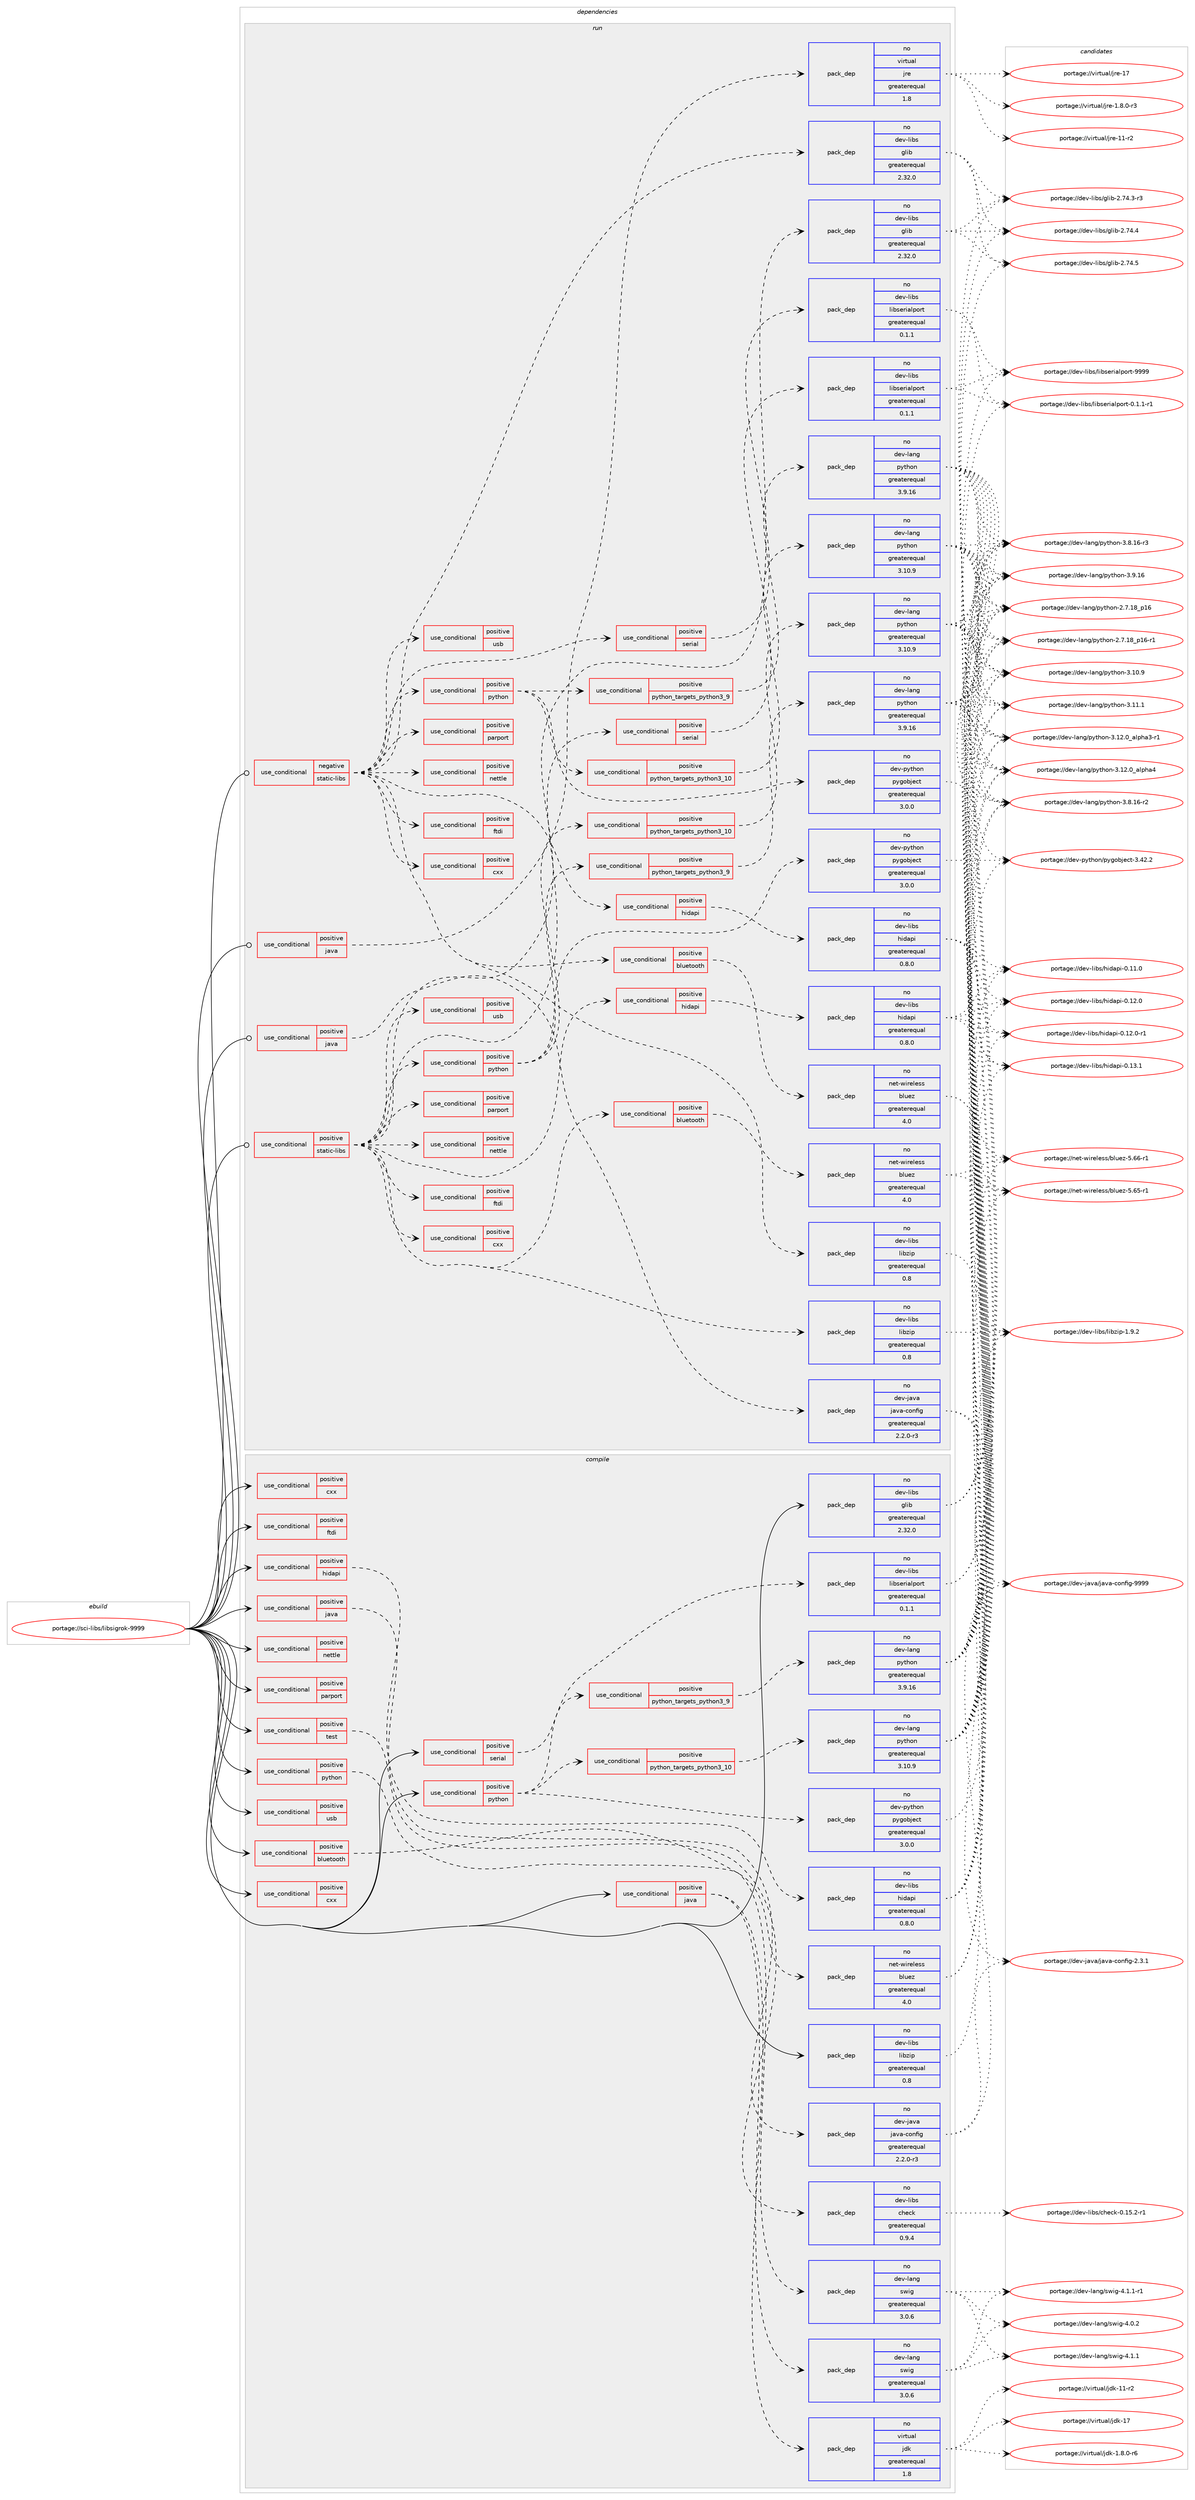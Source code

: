 digraph prolog {

# *************
# Graph options
# *************

newrank=true;
concentrate=true;
compound=true;
graph [rankdir=LR,fontname=Helvetica,fontsize=10,ranksep=1.5];#, ranksep=2.5, nodesep=0.2];
edge  [arrowhead=vee];
node  [fontname=Helvetica,fontsize=10];

# **********
# The ebuild
# **********

subgraph cluster_leftcol {
color=gray;
rank=same;
label=<<i>ebuild</i>>;
id [label="portage://sci-libs/libsigrok-9999", color=red, width=4, href="../sci-libs/libsigrok-9999.svg"];
}

# ****************
# The dependencies
# ****************

subgraph cluster_midcol {
color=gray;
label=<<i>dependencies</i>>;
subgraph cluster_compile {
fillcolor="#eeeeee";
style=filled;
label=<<i>compile</i>>;
subgraph cond2183 {
dependency3318 [label=<<TABLE BORDER="0" CELLBORDER="1" CELLSPACING="0" CELLPADDING="4"><TR><TD ROWSPAN="3" CELLPADDING="10">use_conditional</TD></TR><TR><TD>positive</TD></TR><TR><TD>bluetooth</TD></TR></TABLE>>, shape=none, color=red];
subgraph pack1097 {
dependency3319 [label=<<TABLE BORDER="0" CELLBORDER="1" CELLSPACING="0" CELLPADDING="4" WIDTH="220"><TR><TD ROWSPAN="6" CELLPADDING="30">pack_dep</TD></TR><TR><TD WIDTH="110">no</TD></TR><TR><TD>net-wireless</TD></TR><TR><TD>bluez</TD></TR><TR><TD>greaterequal</TD></TR><TR><TD>4.0</TD></TR></TABLE>>, shape=none, color=blue];
}
dependency3318:e -> dependency3319:w [weight=20,style="dashed",arrowhead="vee"];
}
id:e -> dependency3318:w [weight=20,style="solid",arrowhead="vee"];
subgraph cond2184 {
dependency3320 [label=<<TABLE BORDER="0" CELLBORDER="1" CELLSPACING="0" CELLPADDING="4"><TR><TD ROWSPAN="3" CELLPADDING="10">use_conditional</TD></TR><TR><TD>positive</TD></TR><TR><TD>cxx</TD></TR></TABLE>>, shape=none, color=red];
# *** BEGIN UNKNOWN DEPENDENCY TYPE (TODO) ***
# dependency3320 -> package_dependency(portage://sci-libs/libsigrok-9999,install,no,app-doc,doxygen,none,[,,],[],[])
# *** END UNKNOWN DEPENDENCY TYPE (TODO) ***

}
id:e -> dependency3320:w [weight=20,style="solid",arrowhead="vee"];
subgraph cond2185 {
dependency3321 [label=<<TABLE BORDER="0" CELLBORDER="1" CELLSPACING="0" CELLPADDING="4"><TR><TD ROWSPAN="3" CELLPADDING="10">use_conditional</TD></TR><TR><TD>positive</TD></TR><TR><TD>cxx</TD></TR></TABLE>>, shape=none, color=red];
# *** BEGIN UNKNOWN DEPENDENCY TYPE (TODO) ***
# dependency3321 -> package_dependency(portage://sci-libs/libsigrok-9999,install,no,dev-cpp,glibmm,none,[,,],[slot(2)],[])
# *** END UNKNOWN DEPENDENCY TYPE (TODO) ***

}
id:e -> dependency3321:w [weight=20,style="solid",arrowhead="vee"];
subgraph cond2186 {
dependency3322 [label=<<TABLE BORDER="0" CELLBORDER="1" CELLSPACING="0" CELLPADDING="4"><TR><TD ROWSPAN="3" CELLPADDING="10">use_conditional</TD></TR><TR><TD>positive</TD></TR><TR><TD>ftdi</TD></TR></TABLE>>, shape=none, color=red];
# *** BEGIN UNKNOWN DEPENDENCY TYPE (TODO) ***
# dependency3322 -> package_dependency(portage://sci-libs/libsigrok-9999,install,no,dev-embedded,libftdi,none,[,,],[slot(1)],[])
# *** END UNKNOWN DEPENDENCY TYPE (TODO) ***

}
id:e -> dependency3322:w [weight=20,style="solid",arrowhead="vee"];
subgraph cond2187 {
dependency3323 [label=<<TABLE BORDER="0" CELLBORDER="1" CELLSPACING="0" CELLPADDING="4"><TR><TD ROWSPAN="3" CELLPADDING="10">use_conditional</TD></TR><TR><TD>positive</TD></TR><TR><TD>hidapi</TD></TR></TABLE>>, shape=none, color=red];
subgraph pack1098 {
dependency3324 [label=<<TABLE BORDER="0" CELLBORDER="1" CELLSPACING="0" CELLPADDING="4" WIDTH="220"><TR><TD ROWSPAN="6" CELLPADDING="30">pack_dep</TD></TR><TR><TD WIDTH="110">no</TD></TR><TR><TD>dev-libs</TD></TR><TR><TD>hidapi</TD></TR><TR><TD>greaterequal</TD></TR><TR><TD>0.8.0</TD></TR></TABLE>>, shape=none, color=blue];
}
dependency3323:e -> dependency3324:w [weight=20,style="dashed",arrowhead="vee"];
}
id:e -> dependency3323:w [weight=20,style="solid",arrowhead="vee"];
subgraph cond2188 {
dependency3325 [label=<<TABLE BORDER="0" CELLBORDER="1" CELLSPACING="0" CELLPADDING="4"><TR><TD ROWSPAN="3" CELLPADDING="10">use_conditional</TD></TR><TR><TD>positive</TD></TR><TR><TD>java</TD></TR></TABLE>>, shape=none, color=red];
subgraph pack1099 {
dependency3326 [label=<<TABLE BORDER="0" CELLBORDER="1" CELLSPACING="0" CELLPADDING="4" WIDTH="220"><TR><TD ROWSPAN="6" CELLPADDING="30">pack_dep</TD></TR><TR><TD WIDTH="110">no</TD></TR><TR><TD>dev-java</TD></TR><TR><TD>java-config</TD></TR><TR><TD>greaterequal</TD></TR><TR><TD>2.2.0-r3</TD></TR></TABLE>>, shape=none, color=blue];
}
dependency3325:e -> dependency3326:w [weight=20,style="dashed",arrowhead="vee"];
}
id:e -> dependency3325:w [weight=20,style="solid",arrowhead="vee"];
subgraph cond2189 {
dependency3327 [label=<<TABLE BORDER="0" CELLBORDER="1" CELLSPACING="0" CELLPADDING="4"><TR><TD ROWSPAN="3" CELLPADDING="10">use_conditional</TD></TR><TR><TD>positive</TD></TR><TR><TD>java</TD></TR></TABLE>>, shape=none, color=red];
subgraph pack1100 {
dependency3328 [label=<<TABLE BORDER="0" CELLBORDER="1" CELLSPACING="0" CELLPADDING="4" WIDTH="220"><TR><TD ROWSPAN="6" CELLPADDING="30">pack_dep</TD></TR><TR><TD WIDTH="110">no</TD></TR><TR><TD>dev-lang</TD></TR><TR><TD>swig</TD></TR><TR><TD>greaterequal</TD></TR><TR><TD>3.0.6</TD></TR></TABLE>>, shape=none, color=blue];
}
dependency3327:e -> dependency3328:w [weight=20,style="dashed",arrowhead="vee"];
subgraph pack1101 {
dependency3329 [label=<<TABLE BORDER="0" CELLBORDER="1" CELLSPACING="0" CELLPADDING="4" WIDTH="220"><TR><TD ROWSPAN="6" CELLPADDING="30">pack_dep</TD></TR><TR><TD WIDTH="110">no</TD></TR><TR><TD>virtual</TD></TR><TR><TD>jdk</TD></TR><TR><TD>greaterequal</TD></TR><TR><TD>1.8</TD></TR></TABLE>>, shape=none, color=blue];
}
dependency3327:e -> dependency3329:w [weight=20,style="dashed",arrowhead="vee"];
}
id:e -> dependency3327:w [weight=20,style="solid",arrowhead="vee"];
subgraph cond2190 {
dependency3330 [label=<<TABLE BORDER="0" CELLBORDER="1" CELLSPACING="0" CELLPADDING="4"><TR><TD ROWSPAN="3" CELLPADDING="10">use_conditional</TD></TR><TR><TD>positive</TD></TR><TR><TD>nettle</TD></TR></TABLE>>, shape=none, color=red];
# *** BEGIN UNKNOWN DEPENDENCY TYPE (TODO) ***
# dependency3330 -> package_dependency(portage://sci-libs/libsigrok-9999,install,no,dev-libs,nettle,none,[,,],any_same_slot,[])
# *** END UNKNOWN DEPENDENCY TYPE (TODO) ***

}
id:e -> dependency3330:w [weight=20,style="solid",arrowhead="vee"];
subgraph cond2191 {
dependency3331 [label=<<TABLE BORDER="0" CELLBORDER="1" CELLSPACING="0" CELLPADDING="4"><TR><TD ROWSPAN="3" CELLPADDING="10">use_conditional</TD></TR><TR><TD>positive</TD></TR><TR><TD>parport</TD></TR></TABLE>>, shape=none, color=red];
# *** BEGIN UNKNOWN DEPENDENCY TYPE (TODO) ***
# dependency3331 -> package_dependency(portage://sci-libs/libsigrok-9999,install,no,sys-libs,libieee1284,none,[,,],[],[])
# *** END UNKNOWN DEPENDENCY TYPE (TODO) ***

}
id:e -> dependency3331:w [weight=20,style="solid",arrowhead="vee"];
subgraph cond2192 {
dependency3332 [label=<<TABLE BORDER="0" CELLBORDER="1" CELLSPACING="0" CELLPADDING="4"><TR><TD ROWSPAN="3" CELLPADDING="10">use_conditional</TD></TR><TR><TD>positive</TD></TR><TR><TD>python</TD></TR></TABLE>>, shape=none, color=red];
subgraph cond2193 {
dependency3333 [label=<<TABLE BORDER="0" CELLBORDER="1" CELLSPACING="0" CELLPADDING="4"><TR><TD ROWSPAN="3" CELLPADDING="10">use_conditional</TD></TR><TR><TD>positive</TD></TR><TR><TD>python_targets_python3_9</TD></TR></TABLE>>, shape=none, color=red];
subgraph pack1102 {
dependency3334 [label=<<TABLE BORDER="0" CELLBORDER="1" CELLSPACING="0" CELLPADDING="4" WIDTH="220"><TR><TD ROWSPAN="6" CELLPADDING="30">pack_dep</TD></TR><TR><TD WIDTH="110">no</TD></TR><TR><TD>dev-lang</TD></TR><TR><TD>python</TD></TR><TR><TD>greaterequal</TD></TR><TR><TD>3.9.16</TD></TR></TABLE>>, shape=none, color=blue];
}
dependency3333:e -> dependency3334:w [weight=20,style="dashed",arrowhead="vee"];
}
dependency3332:e -> dependency3333:w [weight=20,style="dashed",arrowhead="vee"];
subgraph cond2194 {
dependency3335 [label=<<TABLE BORDER="0" CELLBORDER="1" CELLSPACING="0" CELLPADDING="4"><TR><TD ROWSPAN="3" CELLPADDING="10">use_conditional</TD></TR><TR><TD>positive</TD></TR><TR><TD>python_targets_python3_10</TD></TR></TABLE>>, shape=none, color=red];
subgraph pack1103 {
dependency3336 [label=<<TABLE BORDER="0" CELLBORDER="1" CELLSPACING="0" CELLPADDING="4" WIDTH="220"><TR><TD ROWSPAN="6" CELLPADDING="30">pack_dep</TD></TR><TR><TD WIDTH="110">no</TD></TR><TR><TD>dev-lang</TD></TR><TR><TD>python</TD></TR><TR><TD>greaterequal</TD></TR><TR><TD>3.10.9</TD></TR></TABLE>>, shape=none, color=blue];
}
dependency3335:e -> dependency3336:w [weight=20,style="dashed",arrowhead="vee"];
}
dependency3332:e -> dependency3335:w [weight=20,style="dashed",arrowhead="vee"];
subgraph pack1104 {
dependency3337 [label=<<TABLE BORDER="0" CELLBORDER="1" CELLSPACING="0" CELLPADDING="4" WIDTH="220"><TR><TD ROWSPAN="6" CELLPADDING="30">pack_dep</TD></TR><TR><TD WIDTH="110">no</TD></TR><TR><TD>dev-python</TD></TR><TR><TD>pygobject</TD></TR><TR><TD>greaterequal</TD></TR><TR><TD>3.0.0</TD></TR></TABLE>>, shape=none, color=blue];
}
dependency3332:e -> dependency3337:w [weight=20,style="dashed",arrowhead="vee"];
}
id:e -> dependency3332:w [weight=20,style="solid",arrowhead="vee"];
subgraph cond2195 {
dependency3338 [label=<<TABLE BORDER="0" CELLBORDER="1" CELLSPACING="0" CELLPADDING="4"><TR><TD ROWSPAN="3" CELLPADDING="10">use_conditional</TD></TR><TR><TD>positive</TD></TR><TR><TD>python</TD></TR></TABLE>>, shape=none, color=red];
subgraph pack1105 {
dependency3339 [label=<<TABLE BORDER="0" CELLBORDER="1" CELLSPACING="0" CELLPADDING="4" WIDTH="220"><TR><TD ROWSPAN="6" CELLPADDING="30">pack_dep</TD></TR><TR><TD WIDTH="110">no</TD></TR><TR><TD>dev-lang</TD></TR><TR><TD>swig</TD></TR><TR><TD>greaterequal</TD></TR><TR><TD>3.0.6</TD></TR></TABLE>>, shape=none, color=blue];
}
dependency3338:e -> dependency3339:w [weight=20,style="dashed",arrowhead="vee"];
# *** BEGIN UNKNOWN DEPENDENCY TYPE (TODO) ***
# dependency3338 -> package_dependency(portage://sci-libs/libsigrok-9999,install,no,dev-python,numpy,none,[,,],[],[use(optenable(python_targets_python3_9),negative),use(optenable(python_targets_python3_10),negative)])
# *** END UNKNOWN DEPENDENCY TYPE (TODO) ***

# *** BEGIN UNKNOWN DEPENDENCY TYPE (TODO) ***
# dependency3338 -> package_dependency(portage://sci-libs/libsigrok-9999,install,no,dev-python,setuptools,none,[,,],[],[use(optenable(python_targets_python3_9),negative),use(optenable(python_targets_python3_10),negative)])
# *** END UNKNOWN DEPENDENCY TYPE (TODO) ***

}
id:e -> dependency3338:w [weight=20,style="solid",arrowhead="vee"];
subgraph cond2196 {
dependency3340 [label=<<TABLE BORDER="0" CELLBORDER="1" CELLSPACING="0" CELLPADDING="4"><TR><TD ROWSPAN="3" CELLPADDING="10">use_conditional</TD></TR><TR><TD>positive</TD></TR><TR><TD>serial</TD></TR></TABLE>>, shape=none, color=red];
subgraph pack1106 {
dependency3341 [label=<<TABLE BORDER="0" CELLBORDER="1" CELLSPACING="0" CELLPADDING="4" WIDTH="220"><TR><TD ROWSPAN="6" CELLPADDING="30">pack_dep</TD></TR><TR><TD WIDTH="110">no</TD></TR><TR><TD>dev-libs</TD></TR><TR><TD>libserialport</TD></TR><TR><TD>greaterequal</TD></TR><TR><TD>0.1.1</TD></TR></TABLE>>, shape=none, color=blue];
}
dependency3340:e -> dependency3341:w [weight=20,style="dashed",arrowhead="vee"];
}
id:e -> dependency3340:w [weight=20,style="solid",arrowhead="vee"];
subgraph cond2197 {
dependency3342 [label=<<TABLE BORDER="0" CELLBORDER="1" CELLSPACING="0" CELLPADDING="4"><TR><TD ROWSPAN="3" CELLPADDING="10">use_conditional</TD></TR><TR><TD>positive</TD></TR><TR><TD>test</TD></TR></TABLE>>, shape=none, color=red];
subgraph pack1107 {
dependency3343 [label=<<TABLE BORDER="0" CELLBORDER="1" CELLSPACING="0" CELLPADDING="4" WIDTH="220"><TR><TD ROWSPAN="6" CELLPADDING="30">pack_dep</TD></TR><TR><TD WIDTH="110">no</TD></TR><TR><TD>dev-libs</TD></TR><TR><TD>check</TD></TR><TR><TD>greaterequal</TD></TR><TR><TD>0.9.4</TD></TR></TABLE>>, shape=none, color=blue];
}
dependency3342:e -> dependency3343:w [weight=20,style="dashed",arrowhead="vee"];
}
id:e -> dependency3342:w [weight=20,style="solid",arrowhead="vee"];
subgraph cond2198 {
dependency3344 [label=<<TABLE BORDER="0" CELLBORDER="1" CELLSPACING="0" CELLPADDING="4"><TR><TD ROWSPAN="3" CELLPADDING="10">use_conditional</TD></TR><TR><TD>positive</TD></TR><TR><TD>usb</TD></TR></TABLE>>, shape=none, color=red];
# *** BEGIN UNKNOWN DEPENDENCY TYPE (TODO) ***
# dependency3344 -> package_dependency(portage://sci-libs/libsigrok-9999,install,no,virtual,libusb,none,[,,],[slot(1)],[])
# *** END UNKNOWN DEPENDENCY TYPE (TODO) ***

}
id:e -> dependency3344:w [weight=20,style="solid",arrowhead="vee"];
subgraph pack1108 {
dependency3345 [label=<<TABLE BORDER="0" CELLBORDER="1" CELLSPACING="0" CELLPADDING="4" WIDTH="220"><TR><TD ROWSPAN="6" CELLPADDING="30">pack_dep</TD></TR><TR><TD WIDTH="110">no</TD></TR><TR><TD>dev-libs</TD></TR><TR><TD>glib</TD></TR><TR><TD>greaterequal</TD></TR><TR><TD>2.32.0</TD></TR></TABLE>>, shape=none, color=blue];
}
id:e -> dependency3345:w [weight=20,style="solid",arrowhead="vee"];
subgraph pack1109 {
dependency3346 [label=<<TABLE BORDER="0" CELLBORDER="1" CELLSPACING="0" CELLPADDING="4" WIDTH="220"><TR><TD ROWSPAN="6" CELLPADDING="30">pack_dep</TD></TR><TR><TD WIDTH="110">no</TD></TR><TR><TD>dev-libs</TD></TR><TR><TD>libzip</TD></TR><TR><TD>greaterequal</TD></TR><TR><TD>0.8</TD></TR></TABLE>>, shape=none, color=blue];
}
id:e -> dependency3346:w [weight=20,style="solid",arrowhead="vee"];
# *** BEGIN UNKNOWN DEPENDENCY TYPE (TODO) ***
# id -> package_dependency(portage://sci-libs/libsigrok-9999,install,no,virtual,pkgconfig,none,[,,],[],[])
# *** END UNKNOWN DEPENDENCY TYPE (TODO) ***

}
subgraph cluster_compileandrun {
fillcolor="#eeeeee";
style=filled;
label=<<i>compile and run</i>>;
}
subgraph cluster_run {
fillcolor="#eeeeee";
style=filled;
label=<<i>run</i>>;
subgraph cond2199 {
dependency3347 [label=<<TABLE BORDER="0" CELLBORDER="1" CELLSPACING="0" CELLPADDING="4"><TR><TD ROWSPAN="3" CELLPADDING="10">use_conditional</TD></TR><TR><TD>negative</TD></TR><TR><TD>static-libs</TD></TR></TABLE>>, shape=none, color=red];
subgraph pack1110 {
dependency3348 [label=<<TABLE BORDER="0" CELLBORDER="1" CELLSPACING="0" CELLPADDING="4" WIDTH="220"><TR><TD ROWSPAN="6" CELLPADDING="30">pack_dep</TD></TR><TR><TD WIDTH="110">no</TD></TR><TR><TD>dev-libs</TD></TR><TR><TD>glib</TD></TR><TR><TD>greaterequal</TD></TR><TR><TD>2.32.0</TD></TR></TABLE>>, shape=none, color=blue];
}
dependency3347:e -> dependency3348:w [weight=20,style="dashed",arrowhead="vee"];
subgraph pack1111 {
dependency3349 [label=<<TABLE BORDER="0" CELLBORDER="1" CELLSPACING="0" CELLPADDING="4" WIDTH="220"><TR><TD ROWSPAN="6" CELLPADDING="30">pack_dep</TD></TR><TR><TD WIDTH="110">no</TD></TR><TR><TD>dev-libs</TD></TR><TR><TD>libzip</TD></TR><TR><TD>greaterequal</TD></TR><TR><TD>0.8</TD></TR></TABLE>>, shape=none, color=blue];
}
dependency3347:e -> dependency3349:w [weight=20,style="dashed",arrowhead="vee"];
subgraph cond2200 {
dependency3350 [label=<<TABLE BORDER="0" CELLBORDER="1" CELLSPACING="0" CELLPADDING="4"><TR><TD ROWSPAN="3" CELLPADDING="10">use_conditional</TD></TR><TR><TD>positive</TD></TR><TR><TD>bluetooth</TD></TR></TABLE>>, shape=none, color=red];
subgraph pack1112 {
dependency3351 [label=<<TABLE BORDER="0" CELLBORDER="1" CELLSPACING="0" CELLPADDING="4" WIDTH="220"><TR><TD ROWSPAN="6" CELLPADDING="30">pack_dep</TD></TR><TR><TD WIDTH="110">no</TD></TR><TR><TD>net-wireless</TD></TR><TR><TD>bluez</TD></TR><TR><TD>greaterequal</TD></TR><TR><TD>4.0</TD></TR></TABLE>>, shape=none, color=blue];
}
dependency3350:e -> dependency3351:w [weight=20,style="dashed",arrowhead="vee"];
}
dependency3347:e -> dependency3350:w [weight=20,style="dashed",arrowhead="vee"];
subgraph cond2201 {
dependency3352 [label=<<TABLE BORDER="0" CELLBORDER="1" CELLSPACING="0" CELLPADDING="4"><TR><TD ROWSPAN="3" CELLPADDING="10">use_conditional</TD></TR><TR><TD>positive</TD></TR><TR><TD>cxx</TD></TR></TABLE>>, shape=none, color=red];
# *** BEGIN UNKNOWN DEPENDENCY TYPE (TODO) ***
# dependency3352 -> package_dependency(portage://sci-libs/libsigrok-9999,run,no,dev-cpp,glibmm,none,[,,],[slot(2)],[])
# *** END UNKNOWN DEPENDENCY TYPE (TODO) ***

}
dependency3347:e -> dependency3352:w [weight=20,style="dashed",arrowhead="vee"];
subgraph cond2202 {
dependency3353 [label=<<TABLE BORDER="0" CELLBORDER="1" CELLSPACING="0" CELLPADDING="4"><TR><TD ROWSPAN="3" CELLPADDING="10">use_conditional</TD></TR><TR><TD>positive</TD></TR><TR><TD>ftdi</TD></TR></TABLE>>, shape=none, color=red];
# *** BEGIN UNKNOWN DEPENDENCY TYPE (TODO) ***
# dependency3353 -> package_dependency(portage://sci-libs/libsigrok-9999,run,no,dev-embedded,libftdi,none,[,,],[slot(1)],[])
# *** END UNKNOWN DEPENDENCY TYPE (TODO) ***

}
dependency3347:e -> dependency3353:w [weight=20,style="dashed",arrowhead="vee"];
subgraph cond2203 {
dependency3354 [label=<<TABLE BORDER="0" CELLBORDER="1" CELLSPACING="0" CELLPADDING="4"><TR><TD ROWSPAN="3" CELLPADDING="10">use_conditional</TD></TR><TR><TD>positive</TD></TR><TR><TD>hidapi</TD></TR></TABLE>>, shape=none, color=red];
subgraph pack1113 {
dependency3355 [label=<<TABLE BORDER="0" CELLBORDER="1" CELLSPACING="0" CELLPADDING="4" WIDTH="220"><TR><TD ROWSPAN="6" CELLPADDING="30">pack_dep</TD></TR><TR><TD WIDTH="110">no</TD></TR><TR><TD>dev-libs</TD></TR><TR><TD>hidapi</TD></TR><TR><TD>greaterequal</TD></TR><TR><TD>0.8.0</TD></TR></TABLE>>, shape=none, color=blue];
}
dependency3354:e -> dependency3355:w [weight=20,style="dashed",arrowhead="vee"];
}
dependency3347:e -> dependency3354:w [weight=20,style="dashed",arrowhead="vee"];
subgraph cond2204 {
dependency3356 [label=<<TABLE BORDER="0" CELLBORDER="1" CELLSPACING="0" CELLPADDING="4"><TR><TD ROWSPAN="3" CELLPADDING="10">use_conditional</TD></TR><TR><TD>positive</TD></TR><TR><TD>nettle</TD></TR></TABLE>>, shape=none, color=red];
# *** BEGIN UNKNOWN DEPENDENCY TYPE (TODO) ***
# dependency3356 -> package_dependency(portage://sci-libs/libsigrok-9999,run,no,dev-libs,nettle,none,[,,],any_same_slot,[])
# *** END UNKNOWN DEPENDENCY TYPE (TODO) ***

}
dependency3347:e -> dependency3356:w [weight=20,style="dashed",arrowhead="vee"];
subgraph cond2205 {
dependency3357 [label=<<TABLE BORDER="0" CELLBORDER="1" CELLSPACING="0" CELLPADDING="4"><TR><TD ROWSPAN="3" CELLPADDING="10">use_conditional</TD></TR><TR><TD>positive</TD></TR><TR><TD>parport</TD></TR></TABLE>>, shape=none, color=red];
# *** BEGIN UNKNOWN DEPENDENCY TYPE (TODO) ***
# dependency3357 -> package_dependency(portage://sci-libs/libsigrok-9999,run,no,sys-libs,libieee1284,none,[,,],[],[])
# *** END UNKNOWN DEPENDENCY TYPE (TODO) ***

}
dependency3347:e -> dependency3357:w [weight=20,style="dashed",arrowhead="vee"];
subgraph cond2206 {
dependency3358 [label=<<TABLE BORDER="0" CELLBORDER="1" CELLSPACING="0" CELLPADDING="4"><TR><TD ROWSPAN="3" CELLPADDING="10">use_conditional</TD></TR><TR><TD>positive</TD></TR><TR><TD>python</TD></TR></TABLE>>, shape=none, color=red];
subgraph cond2207 {
dependency3359 [label=<<TABLE BORDER="0" CELLBORDER="1" CELLSPACING="0" CELLPADDING="4"><TR><TD ROWSPAN="3" CELLPADDING="10">use_conditional</TD></TR><TR><TD>positive</TD></TR><TR><TD>python_targets_python3_9</TD></TR></TABLE>>, shape=none, color=red];
subgraph pack1114 {
dependency3360 [label=<<TABLE BORDER="0" CELLBORDER="1" CELLSPACING="0" CELLPADDING="4" WIDTH="220"><TR><TD ROWSPAN="6" CELLPADDING="30">pack_dep</TD></TR><TR><TD WIDTH="110">no</TD></TR><TR><TD>dev-lang</TD></TR><TR><TD>python</TD></TR><TR><TD>greaterequal</TD></TR><TR><TD>3.9.16</TD></TR></TABLE>>, shape=none, color=blue];
}
dependency3359:e -> dependency3360:w [weight=20,style="dashed",arrowhead="vee"];
}
dependency3358:e -> dependency3359:w [weight=20,style="dashed",arrowhead="vee"];
subgraph cond2208 {
dependency3361 [label=<<TABLE BORDER="0" CELLBORDER="1" CELLSPACING="0" CELLPADDING="4"><TR><TD ROWSPAN="3" CELLPADDING="10">use_conditional</TD></TR><TR><TD>positive</TD></TR><TR><TD>python_targets_python3_10</TD></TR></TABLE>>, shape=none, color=red];
subgraph pack1115 {
dependency3362 [label=<<TABLE BORDER="0" CELLBORDER="1" CELLSPACING="0" CELLPADDING="4" WIDTH="220"><TR><TD ROWSPAN="6" CELLPADDING="30">pack_dep</TD></TR><TR><TD WIDTH="110">no</TD></TR><TR><TD>dev-lang</TD></TR><TR><TD>python</TD></TR><TR><TD>greaterequal</TD></TR><TR><TD>3.10.9</TD></TR></TABLE>>, shape=none, color=blue];
}
dependency3361:e -> dependency3362:w [weight=20,style="dashed",arrowhead="vee"];
}
dependency3358:e -> dependency3361:w [weight=20,style="dashed",arrowhead="vee"];
subgraph pack1116 {
dependency3363 [label=<<TABLE BORDER="0" CELLBORDER="1" CELLSPACING="0" CELLPADDING="4" WIDTH="220"><TR><TD ROWSPAN="6" CELLPADDING="30">pack_dep</TD></TR><TR><TD WIDTH="110">no</TD></TR><TR><TD>dev-python</TD></TR><TR><TD>pygobject</TD></TR><TR><TD>greaterequal</TD></TR><TR><TD>3.0.0</TD></TR></TABLE>>, shape=none, color=blue];
}
dependency3358:e -> dependency3363:w [weight=20,style="dashed",arrowhead="vee"];
}
dependency3347:e -> dependency3358:w [weight=20,style="dashed",arrowhead="vee"];
subgraph cond2209 {
dependency3364 [label=<<TABLE BORDER="0" CELLBORDER="1" CELLSPACING="0" CELLPADDING="4"><TR><TD ROWSPAN="3" CELLPADDING="10">use_conditional</TD></TR><TR><TD>positive</TD></TR><TR><TD>serial</TD></TR></TABLE>>, shape=none, color=red];
subgraph pack1117 {
dependency3365 [label=<<TABLE BORDER="0" CELLBORDER="1" CELLSPACING="0" CELLPADDING="4" WIDTH="220"><TR><TD ROWSPAN="6" CELLPADDING="30">pack_dep</TD></TR><TR><TD WIDTH="110">no</TD></TR><TR><TD>dev-libs</TD></TR><TR><TD>libserialport</TD></TR><TR><TD>greaterequal</TD></TR><TR><TD>0.1.1</TD></TR></TABLE>>, shape=none, color=blue];
}
dependency3364:e -> dependency3365:w [weight=20,style="dashed",arrowhead="vee"];
}
dependency3347:e -> dependency3364:w [weight=20,style="dashed",arrowhead="vee"];
subgraph cond2210 {
dependency3366 [label=<<TABLE BORDER="0" CELLBORDER="1" CELLSPACING="0" CELLPADDING="4"><TR><TD ROWSPAN="3" CELLPADDING="10">use_conditional</TD></TR><TR><TD>positive</TD></TR><TR><TD>usb</TD></TR></TABLE>>, shape=none, color=red];
# *** BEGIN UNKNOWN DEPENDENCY TYPE (TODO) ***
# dependency3366 -> package_dependency(portage://sci-libs/libsigrok-9999,run,no,virtual,libusb,none,[,,],[slot(1)],[])
# *** END UNKNOWN DEPENDENCY TYPE (TODO) ***

}
dependency3347:e -> dependency3366:w [weight=20,style="dashed",arrowhead="vee"];
}
id:e -> dependency3347:w [weight=20,style="solid",arrowhead="odot"];
subgraph cond2211 {
dependency3367 [label=<<TABLE BORDER="0" CELLBORDER="1" CELLSPACING="0" CELLPADDING="4"><TR><TD ROWSPAN="3" CELLPADDING="10">use_conditional</TD></TR><TR><TD>positive</TD></TR><TR><TD>java</TD></TR></TABLE>>, shape=none, color=red];
subgraph pack1118 {
dependency3368 [label=<<TABLE BORDER="0" CELLBORDER="1" CELLSPACING="0" CELLPADDING="4" WIDTH="220"><TR><TD ROWSPAN="6" CELLPADDING="30">pack_dep</TD></TR><TR><TD WIDTH="110">no</TD></TR><TR><TD>dev-java</TD></TR><TR><TD>java-config</TD></TR><TR><TD>greaterequal</TD></TR><TR><TD>2.2.0-r3</TD></TR></TABLE>>, shape=none, color=blue];
}
dependency3367:e -> dependency3368:w [weight=20,style="dashed",arrowhead="vee"];
}
id:e -> dependency3367:w [weight=20,style="solid",arrowhead="odot"];
subgraph cond2212 {
dependency3369 [label=<<TABLE BORDER="0" CELLBORDER="1" CELLSPACING="0" CELLPADDING="4"><TR><TD ROWSPAN="3" CELLPADDING="10">use_conditional</TD></TR><TR><TD>positive</TD></TR><TR><TD>java</TD></TR></TABLE>>, shape=none, color=red];
subgraph pack1119 {
dependency3370 [label=<<TABLE BORDER="0" CELLBORDER="1" CELLSPACING="0" CELLPADDING="4" WIDTH="220"><TR><TD ROWSPAN="6" CELLPADDING="30">pack_dep</TD></TR><TR><TD WIDTH="110">no</TD></TR><TR><TD>virtual</TD></TR><TR><TD>jre</TD></TR><TR><TD>greaterequal</TD></TR><TR><TD>1.8</TD></TR></TABLE>>, shape=none, color=blue];
}
dependency3369:e -> dependency3370:w [weight=20,style="dashed",arrowhead="vee"];
}
id:e -> dependency3369:w [weight=20,style="solid",arrowhead="odot"];
subgraph cond2213 {
dependency3371 [label=<<TABLE BORDER="0" CELLBORDER="1" CELLSPACING="0" CELLPADDING="4"><TR><TD ROWSPAN="3" CELLPADDING="10">use_conditional</TD></TR><TR><TD>positive</TD></TR><TR><TD>static-libs</TD></TR></TABLE>>, shape=none, color=red];
subgraph pack1120 {
dependency3372 [label=<<TABLE BORDER="0" CELLBORDER="1" CELLSPACING="0" CELLPADDING="4" WIDTH="220"><TR><TD ROWSPAN="6" CELLPADDING="30">pack_dep</TD></TR><TR><TD WIDTH="110">no</TD></TR><TR><TD>dev-libs</TD></TR><TR><TD>glib</TD></TR><TR><TD>greaterequal</TD></TR><TR><TD>2.32.0</TD></TR></TABLE>>, shape=none, color=blue];
}
dependency3371:e -> dependency3372:w [weight=20,style="dashed",arrowhead="vee"];
subgraph pack1121 {
dependency3373 [label=<<TABLE BORDER="0" CELLBORDER="1" CELLSPACING="0" CELLPADDING="4" WIDTH="220"><TR><TD ROWSPAN="6" CELLPADDING="30">pack_dep</TD></TR><TR><TD WIDTH="110">no</TD></TR><TR><TD>dev-libs</TD></TR><TR><TD>libzip</TD></TR><TR><TD>greaterequal</TD></TR><TR><TD>0.8</TD></TR></TABLE>>, shape=none, color=blue];
}
dependency3371:e -> dependency3373:w [weight=20,style="dashed",arrowhead="vee"];
subgraph cond2214 {
dependency3374 [label=<<TABLE BORDER="0" CELLBORDER="1" CELLSPACING="0" CELLPADDING="4"><TR><TD ROWSPAN="3" CELLPADDING="10">use_conditional</TD></TR><TR><TD>positive</TD></TR><TR><TD>bluetooth</TD></TR></TABLE>>, shape=none, color=red];
subgraph pack1122 {
dependency3375 [label=<<TABLE BORDER="0" CELLBORDER="1" CELLSPACING="0" CELLPADDING="4" WIDTH="220"><TR><TD ROWSPAN="6" CELLPADDING="30">pack_dep</TD></TR><TR><TD WIDTH="110">no</TD></TR><TR><TD>net-wireless</TD></TR><TR><TD>bluez</TD></TR><TR><TD>greaterequal</TD></TR><TR><TD>4.0</TD></TR></TABLE>>, shape=none, color=blue];
}
dependency3374:e -> dependency3375:w [weight=20,style="dashed",arrowhead="vee"];
}
dependency3371:e -> dependency3374:w [weight=20,style="dashed",arrowhead="vee"];
subgraph cond2215 {
dependency3376 [label=<<TABLE BORDER="0" CELLBORDER="1" CELLSPACING="0" CELLPADDING="4"><TR><TD ROWSPAN="3" CELLPADDING="10">use_conditional</TD></TR><TR><TD>positive</TD></TR><TR><TD>cxx</TD></TR></TABLE>>, shape=none, color=red];
# *** BEGIN UNKNOWN DEPENDENCY TYPE (TODO) ***
# dependency3376 -> package_dependency(portage://sci-libs/libsigrok-9999,run,no,dev-cpp,glibmm,none,[,,],[slot(2)],[use(enable(static-libs),positive)])
# *** END UNKNOWN DEPENDENCY TYPE (TODO) ***

}
dependency3371:e -> dependency3376:w [weight=20,style="dashed",arrowhead="vee"];
subgraph cond2216 {
dependency3377 [label=<<TABLE BORDER="0" CELLBORDER="1" CELLSPACING="0" CELLPADDING="4"><TR><TD ROWSPAN="3" CELLPADDING="10">use_conditional</TD></TR><TR><TD>positive</TD></TR><TR><TD>ftdi</TD></TR></TABLE>>, shape=none, color=red];
# *** BEGIN UNKNOWN DEPENDENCY TYPE (TODO) ***
# dependency3377 -> package_dependency(portage://sci-libs/libsigrok-9999,run,no,dev-embedded,libftdi,none,[,,],[slot(1)],[use(enable(static-libs),positive)])
# *** END UNKNOWN DEPENDENCY TYPE (TODO) ***

}
dependency3371:e -> dependency3377:w [weight=20,style="dashed",arrowhead="vee"];
subgraph cond2217 {
dependency3378 [label=<<TABLE BORDER="0" CELLBORDER="1" CELLSPACING="0" CELLPADDING="4"><TR><TD ROWSPAN="3" CELLPADDING="10">use_conditional</TD></TR><TR><TD>positive</TD></TR><TR><TD>hidapi</TD></TR></TABLE>>, shape=none, color=red];
subgraph pack1123 {
dependency3379 [label=<<TABLE BORDER="0" CELLBORDER="1" CELLSPACING="0" CELLPADDING="4" WIDTH="220"><TR><TD ROWSPAN="6" CELLPADDING="30">pack_dep</TD></TR><TR><TD WIDTH="110">no</TD></TR><TR><TD>dev-libs</TD></TR><TR><TD>hidapi</TD></TR><TR><TD>greaterequal</TD></TR><TR><TD>0.8.0</TD></TR></TABLE>>, shape=none, color=blue];
}
dependency3378:e -> dependency3379:w [weight=20,style="dashed",arrowhead="vee"];
}
dependency3371:e -> dependency3378:w [weight=20,style="dashed",arrowhead="vee"];
subgraph cond2218 {
dependency3380 [label=<<TABLE BORDER="0" CELLBORDER="1" CELLSPACING="0" CELLPADDING="4"><TR><TD ROWSPAN="3" CELLPADDING="10">use_conditional</TD></TR><TR><TD>positive</TD></TR><TR><TD>nettle</TD></TR></TABLE>>, shape=none, color=red];
# *** BEGIN UNKNOWN DEPENDENCY TYPE (TODO) ***
# dependency3380 -> package_dependency(portage://sci-libs/libsigrok-9999,run,no,dev-libs,nettle,none,[,,],any_same_slot,[use(enable(static-libs),positive)])
# *** END UNKNOWN DEPENDENCY TYPE (TODO) ***

}
dependency3371:e -> dependency3380:w [weight=20,style="dashed",arrowhead="vee"];
subgraph cond2219 {
dependency3381 [label=<<TABLE BORDER="0" CELLBORDER="1" CELLSPACING="0" CELLPADDING="4"><TR><TD ROWSPAN="3" CELLPADDING="10">use_conditional</TD></TR><TR><TD>positive</TD></TR><TR><TD>parport</TD></TR></TABLE>>, shape=none, color=red];
# *** BEGIN UNKNOWN DEPENDENCY TYPE (TODO) ***
# dependency3381 -> package_dependency(portage://sci-libs/libsigrok-9999,run,no,sys-libs,libieee1284,none,[,,],[],[use(enable(static-libs),positive)])
# *** END UNKNOWN DEPENDENCY TYPE (TODO) ***

}
dependency3371:e -> dependency3381:w [weight=20,style="dashed",arrowhead="vee"];
subgraph cond2220 {
dependency3382 [label=<<TABLE BORDER="0" CELLBORDER="1" CELLSPACING="0" CELLPADDING="4"><TR><TD ROWSPAN="3" CELLPADDING="10">use_conditional</TD></TR><TR><TD>positive</TD></TR><TR><TD>python</TD></TR></TABLE>>, shape=none, color=red];
subgraph cond2221 {
dependency3383 [label=<<TABLE BORDER="0" CELLBORDER="1" CELLSPACING="0" CELLPADDING="4"><TR><TD ROWSPAN="3" CELLPADDING="10">use_conditional</TD></TR><TR><TD>positive</TD></TR><TR><TD>python_targets_python3_9</TD></TR></TABLE>>, shape=none, color=red];
subgraph pack1124 {
dependency3384 [label=<<TABLE BORDER="0" CELLBORDER="1" CELLSPACING="0" CELLPADDING="4" WIDTH="220"><TR><TD ROWSPAN="6" CELLPADDING="30">pack_dep</TD></TR><TR><TD WIDTH="110">no</TD></TR><TR><TD>dev-lang</TD></TR><TR><TD>python</TD></TR><TR><TD>greaterequal</TD></TR><TR><TD>3.9.16</TD></TR></TABLE>>, shape=none, color=blue];
}
dependency3383:e -> dependency3384:w [weight=20,style="dashed",arrowhead="vee"];
}
dependency3382:e -> dependency3383:w [weight=20,style="dashed",arrowhead="vee"];
subgraph cond2222 {
dependency3385 [label=<<TABLE BORDER="0" CELLBORDER="1" CELLSPACING="0" CELLPADDING="4"><TR><TD ROWSPAN="3" CELLPADDING="10">use_conditional</TD></TR><TR><TD>positive</TD></TR><TR><TD>python_targets_python3_10</TD></TR></TABLE>>, shape=none, color=red];
subgraph pack1125 {
dependency3386 [label=<<TABLE BORDER="0" CELLBORDER="1" CELLSPACING="0" CELLPADDING="4" WIDTH="220"><TR><TD ROWSPAN="6" CELLPADDING="30">pack_dep</TD></TR><TR><TD WIDTH="110">no</TD></TR><TR><TD>dev-lang</TD></TR><TR><TD>python</TD></TR><TR><TD>greaterequal</TD></TR><TR><TD>3.10.9</TD></TR></TABLE>>, shape=none, color=blue];
}
dependency3385:e -> dependency3386:w [weight=20,style="dashed",arrowhead="vee"];
}
dependency3382:e -> dependency3385:w [weight=20,style="dashed",arrowhead="vee"];
subgraph pack1126 {
dependency3387 [label=<<TABLE BORDER="0" CELLBORDER="1" CELLSPACING="0" CELLPADDING="4" WIDTH="220"><TR><TD ROWSPAN="6" CELLPADDING="30">pack_dep</TD></TR><TR><TD WIDTH="110">no</TD></TR><TR><TD>dev-python</TD></TR><TR><TD>pygobject</TD></TR><TR><TD>greaterequal</TD></TR><TR><TD>3.0.0</TD></TR></TABLE>>, shape=none, color=blue];
}
dependency3382:e -> dependency3387:w [weight=20,style="dashed",arrowhead="vee"];
}
dependency3371:e -> dependency3382:w [weight=20,style="dashed",arrowhead="vee"];
subgraph cond2223 {
dependency3388 [label=<<TABLE BORDER="0" CELLBORDER="1" CELLSPACING="0" CELLPADDING="4"><TR><TD ROWSPAN="3" CELLPADDING="10">use_conditional</TD></TR><TR><TD>positive</TD></TR><TR><TD>serial</TD></TR></TABLE>>, shape=none, color=red];
subgraph pack1127 {
dependency3389 [label=<<TABLE BORDER="0" CELLBORDER="1" CELLSPACING="0" CELLPADDING="4" WIDTH="220"><TR><TD ROWSPAN="6" CELLPADDING="30">pack_dep</TD></TR><TR><TD WIDTH="110">no</TD></TR><TR><TD>dev-libs</TD></TR><TR><TD>libserialport</TD></TR><TR><TD>greaterequal</TD></TR><TR><TD>0.1.1</TD></TR></TABLE>>, shape=none, color=blue];
}
dependency3388:e -> dependency3389:w [weight=20,style="dashed",arrowhead="vee"];
}
dependency3371:e -> dependency3388:w [weight=20,style="dashed",arrowhead="vee"];
subgraph cond2224 {
dependency3390 [label=<<TABLE BORDER="0" CELLBORDER="1" CELLSPACING="0" CELLPADDING="4"><TR><TD ROWSPAN="3" CELLPADDING="10">use_conditional</TD></TR><TR><TD>positive</TD></TR><TR><TD>usb</TD></TR></TABLE>>, shape=none, color=red];
# *** BEGIN UNKNOWN DEPENDENCY TYPE (TODO) ***
# dependency3390 -> package_dependency(portage://sci-libs/libsigrok-9999,run,no,virtual,libusb,none,[,,],[slot(1)],[use(enable(static-libs),positive)])
# *** END UNKNOWN DEPENDENCY TYPE (TODO) ***

}
dependency3371:e -> dependency3390:w [weight=20,style="dashed",arrowhead="vee"];
}
id:e -> dependency3371:w [weight=20,style="solid",arrowhead="odot"];
}
}

# **************
# The candidates
# **************

subgraph cluster_choices {
rank=same;
color=gray;
label=<<i>candidates</i>>;

subgraph choice1097 {
color=black;
nodesep=1;
choice11010111645119105114101108101115115479810811710112245534654534511449 [label="portage://net-wireless/bluez-5.65-r1", color=red, width=4,href="../net-wireless/bluez-5.65-r1.svg"];
choice11010111645119105114101108101115115479810811710112245534654544511449 [label="portage://net-wireless/bluez-5.66-r1", color=red, width=4,href="../net-wireless/bluez-5.66-r1.svg"];
dependency3319:e -> choice11010111645119105114101108101115115479810811710112245534654534511449:w [style=dotted,weight="100"];
dependency3319:e -> choice11010111645119105114101108101115115479810811710112245534654544511449:w [style=dotted,weight="100"];
}
subgraph choice1098 {
color=black;
nodesep=1;
choice1001011184510810598115471041051009711210545484649494648 [label="portage://dev-libs/hidapi-0.11.0", color=red, width=4,href="../dev-libs/hidapi-0.11.0.svg"];
choice1001011184510810598115471041051009711210545484649504648 [label="portage://dev-libs/hidapi-0.12.0", color=red, width=4,href="../dev-libs/hidapi-0.12.0.svg"];
choice10010111845108105981154710410510097112105454846495046484511449 [label="portage://dev-libs/hidapi-0.12.0-r1", color=red, width=4,href="../dev-libs/hidapi-0.12.0-r1.svg"];
choice1001011184510810598115471041051009711210545484649514649 [label="portage://dev-libs/hidapi-0.13.1", color=red, width=4,href="../dev-libs/hidapi-0.13.1.svg"];
dependency3324:e -> choice1001011184510810598115471041051009711210545484649494648:w [style=dotted,weight="100"];
dependency3324:e -> choice1001011184510810598115471041051009711210545484649504648:w [style=dotted,weight="100"];
dependency3324:e -> choice10010111845108105981154710410510097112105454846495046484511449:w [style=dotted,weight="100"];
dependency3324:e -> choice1001011184510810598115471041051009711210545484649514649:w [style=dotted,weight="100"];
}
subgraph choice1099 {
color=black;
nodesep=1;
choice1001011184510697118974710697118974599111110102105103455046514649 [label="portage://dev-java/java-config-2.3.1", color=red, width=4,href="../dev-java/java-config-2.3.1.svg"];
choice10010111845106971189747106971189745991111101021051034557575757 [label="portage://dev-java/java-config-9999", color=red, width=4,href="../dev-java/java-config-9999.svg"];
dependency3326:e -> choice1001011184510697118974710697118974599111110102105103455046514649:w [style=dotted,weight="100"];
dependency3326:e -> choice10010111845106971189747106971189745991111101021051034557575757:w [style=dotted,weight="100"];
}
subgraph choice1100 {
color=black;
nodesep=1;
choice100101118451089711010347115119105103455246484650 [label="portage://dev-lang/swig-4.0.2", color=red, width=4,href="../dev-lang/swig-4.0.2.svg"];
choice100101118451089711010347115119105103455246494649 [label="portage://dev-lang/swig-4.1.1", color=red, width=4,href="../dev-lang/swig-4.1.1.svg"];
choice1001011184510897110103471151191051034552464946494511449 [label="portage://dev-lang/swig-4.1.1-r1", color=red, width=4,href="../dev-lang/swig-4.1.1-r1.svg"];
dependency3328:e -> choice100101118451089711010347115119105103455246484650:w [style=dotted,weight="100"];
dependency3328:e -> choice100101118451089711010347115119105103455246494649:w [style=dotted,weight="100"];
dependency3328:e -> choice1001011184510897110103471151191051034552464946494511449:w [style=dotted,weight="100"];
}
subgraph choice1101 {
color=black;
nodesep=1;
choice11810511411611797108471061001074549465646484511454 [label="portage://virtual/jdk-1.8.0-r6", color=red, width=4,href="../virtual/jdk-1.8.0-r6.svg"];
choice11810511411611797108471061001074549494511450 [label="portage://virtual/jdk-11-r2", color=red, width=4,href="../virtual/jdk-11-r2.svg"];
choice1181051141161179710847106100107454955 [label="portage://virtual/jdk-17", color=red, width=4,href="../virtual/jdk-17.svg"];
dependency3329:e -> choice11810511411611797108471061001074549465646484511454:w [style=dotted,weight="100"];
dependency3329:e -> choice11810511411611797108471061001074549494511450:w [style=dotted,weight="100"];
dependency3329:e -> choice1181051141161179710847106100107454955:w [style=dotted,weight="100"];
}
subgraph choice1102 {
color=black;
nodesep=1;
choice10010111845108971101034711212111610411111045504655464956951124954 [label="portage://dev-lang/python-2.7.18_p16", color=red, width=4,href="../dev-lang/python-2.7.18_p16.svg"];
choice100101118451089711010347112121116104111110455046554649569511249544511449 [label="portage://dev-lang/python-2.7.18_p16-r1", color=red, width=4,href="../dev-lang/python-2.7.18_p16-r1.svg"];
choice10010111845108971101034711212111610411111045514649484657 [label="portage://dev-lang/python-3.10.9", color=red, width=4,href="../dev-lang/python-3.10.9.svg"];
choice10010111845108971101034711212111610411111045514649494649 [label="portage://dev-lang/python-3.11.1", color=red, width=4,href="../dev-lang/python-3.11.1.svg"];
choice10010111845108971101034711212111610411111045514649504648959710811210497514511449 [label="portage://dev-lang/python-3.12.0_alpha3-r1", color=red, width=4,href="../dev-lang/python-3.12.0_alpha3-r1.svg"];
choice1001011184510897110103471121211161041111104551464950464895971081121049752 [label="portage://dev-lang/python-3.12.0_alpha4", color=red, width=4,href="../dev-lang/python-3.12.0_alpha4.svg"];
choice100101118451089711010347112121116104111110455146564649544511450 [label="portage://dev-lang/python-3.8.16-r2", color=red, width=4,href="../dev-lang/python-3.8.16-r2.svg"];
choice100101118451089711010347112121116104111110455146564649544511451 [label="portage://dev-lang/python-3.8.16-r3", color=red, width=4,href="../dev-lang/python-3.8.16-r3.svg"];
choice10010111845108971101034711212111610411111045514657464954 [label="portage://dev-lang/python-3.9.16", color=red, width=4,href="../dev-lang/python-3.9.16.svg"];
dependency3334:e -> choice10010111845108971101034711212111610411111045504655464956951124954:w [style=dotted,weight="100"];
dependency3334:e -> choice100101118451089711010347112121116104111110455046554649569511249544511449:w [style=dotted,weight="100"];
dependency3334:e -> choice10010111845108971101034711212111610411111045514649484657:w [style=dotted,weight="100"];
dependency3334:e -> choice10010111845108971101034711212111610411111045514649494649:w [style=dotted,weight="100"];
dependency3334:e -> choice10010111845108971101034711212111610411111045514649504648959710811210497514511449:w [style=dotted,weight="100"];
dependency3334:e -> choice1001011184510897110103471121211161041111104551464950464895971081121049752:w [style=dotted,weight="100"];
dependency3334:e -> choice100101118451089711010347112121116104111110455146564649544511450:w [style=dotted,weight="100"];
dependency3334:e -> choice100101118451089711010347112121116104111110455146564649544511451:w [style=dotted,weight="100"];
dependency3334:e -> choice10010111845108971101034711212111610411111045514657464954:w [style=dotted,weight="100"];
}
subgraph choice1103 {
color=black;
nodesep=1;
choice10010111845108971101034711212111610411111045504655464956951124954 [label="portage://dev-lang/python-2.7.18_p16", color=red, width=4,href="../dev-lang/python-2.7.18_p16.svg"];
choice100101118451089711010347112121116104111110455046554649569511249544511449 [label="portage://dev-lang/python-2.7.18_p16-r1", color=red, width=4,href="../dev-lang/python-2.7.18_p16-r1.svg"];
choice10010111845108971101034711212111610411111045514649484657 [label="portage://dev-lang/python-3.10.9", color=red, width=4,href="../dev-lang/python-3.10.9.svg"];
choice10010111845108971101034711212111610411111045514649494649 [label="portage://dev-lang/python-3.11.1", color=red, width=4,href="../dev-lang/python-3.11.1.svg"];
choice10010111845108971101034711212111610411111045514649504648959710811210497514511449 [label="portage://dev-lang/python-3.12.0_alpha3-r1", color=red, width=4,href="../dev-lang/python-3.12.0_alpha3-r1.svg"];
choice1001011184510897110103471121211161041111104551464950464895971081121049752 [label="portage://dev-lang/python-3.12.0_alpha4", color=red, width=4,href="../dev-lang/python-3.12.0_alpha4.svg"];
choice100101118451089711010347112121116104111110455146564649544511450 [label="portage://dev-lang/python-3.8.16-r2", color=red, width=4,href="../dev-lang/python-3.8.16-r2.svg"];
choice100101118451089711010347112121116104111110455146564649544511451 [label="portage://dev-lang/python-3.8.16-r3", color=red, width=4,href="../dev-lang/python-3.8.16-r3.svg"];
choice10010111845108971101034711212111610411111045514657464954 [label="portage://dev-lang/python-3.9.16", color=red, width=4,href="../dev-lang/python-3.9.16.svg"];
dependency3336:e -> choice10010111845108971101034711212111610411111045504655464956951124954:w [style=dotted,weight="100"];
dependency3336:e -> choice100101118451089711010347112121116104111110455046554649569511249544511449:w [style=dotted,weight="100"];
dependency3336:e -> choice10010111845108971101034711212111610411111045514649484657:w [style=dotted,weight="100"];
dependency3336:e -> choice10010111845108971101034711212111610411111045514649494649:w [style=dotted,weight="100"];
dependency3336:e -> choice10010111845108971101034711212111610411111045514649504648959710811210497514511449:w [style=dotted,weight="100"];
dependency3336:e -> choice1001011184510897110103471121211161041111104551464950464895971081121049752:w [style=dotted,weight="100"];
dependency3336:e -> choice100101118451089711010347112121116104111110455146564649544511450:w [style=dotted,weight="100"];
dependency3336:e -> choice100101118451089711010347112121116104111110455146564649544511451:w [style=dotted,weight="100"];
dependency3336:e -> choice10010111845108971101034711212111610411111045514657464954:w [style=dotted,weight="100"];
}
subgraph choice1104 {
color=black;
nodesep=1;
choice1001011184511212111610411111047112121103111981061019911645514652504650 [label="portage://dev-python/pygobject-3.42.2", color=red, width=4,href="../dev-python/pygobject-3.42.2.svg"];
dependency3337:e -> choice1001011184511212111610411111047112121103111981061019911645514652504650:w [style=dotted,weight="100"];
}
subgraph choice1105 {
color=black;
nodesep=1;
choice100101118451089711010347115119105103455246484650 [label="portage://dev-lang/swig-4.0.2", color=red, width=4,href="../dev-lang/swig-4.0.2.svg"];
choice100101118451089711010347115119105103455246494649 [label="portage://dev-lang/swig-4.1.1", color=red, width=4,href="../dev-lang/swig-4.1.1.svg"];
choice1001011184510897110103471151191051034552464946494511449 [label="portage://dev-lang/swig-4.1.1-r1", color=red, width=4,href="../dev-lang/swig-4.1.1-r1.svg"];
dependency3339:e -> choice100101118451089711010347115119105103455246484650:w [style=dotted,weight="100"];
dependency3339:e -> choice100101118451089711010347115119105103455246494649:w [style=dotted,weight="100"];
dependency3339:e -> choice1001011184510897110103471151191051034552464946494511449:w [style=dotted,weight="100"];
}
subgraph choice1106 {
color=black;
nodesep=1;
choice10010111845108105981154710810598115101114105971081121111141164548464946494511449 [label="portage://dev-libs/libserialport-0.1.1-r1", color=red, width=4,href="../dev-libs/libserialport-0.1.1-r1.svg"];
choice10010111845108105981154710810598115101114105971081121111141164557575757 [label="portage://dev-libs/libserialport-9999", color=red, width=4,href="../dev-libs/libserialport-9999.svg"];
dependency3341:e -> choice10010111845108105981154710810598115101114105971081121111141164548464946494511449:w [style=dotted,weight="100"];
dependency3341:e -> choice10010111845108105981154710810598115101114105971081121111141164557575757:w [style=dotted,weight="100"];
}
subgraph choice1107 {
color=black;
nodesep=1;
choice1001011184510810598115479910410199107454846495346504511449 [label="portage://dev-libs/check-0.15.2-r1", color=red, width=4,href="../dev-libs/check-0.15.2-r1.svg"];
dependency3343:e -> choice1001011184510810598115479910410199107454846495346504511449:w [style=dotted,weight="100"];
}
subgraph choice1108 {
color=black;
nodesep=1;
choice10010111845108105981154710310810598455046555246514511451 [label="portage://dev-libs/glib-2.74.3-r3", color=red, width=4,href="../dev-libs/glib-2.74.3-r3.svg"];
choice1001011184510810598115471031081059845504655524652 [label="portage://dev-libs/glib-2.74.4", color=red, width=4,href="../dev-libs/glib-2.74.4.svg"];
choice1001011184510810598115471031081059845504655524653 [label="portage://dev-libs/glib-2.74.5", color=red, width=4,href="../dev-libs/glib-2.74.5.svg"];
dependency3345:e -> choice10010111845108105981154710310810598455046555246514511451:w [style=dotted,weight="100"];
dependency3345:e -> choice1001011184510810598115471031081059845504655524652:w [style=dotted,weight="100"];
dependency3345:e -> choice1001011184510810598115471031081059845504655524653:w [style=dotted,weight="100"];
}
subgraph choice1109 {
color=black;
nodesep=1;
choice10010111845108105981154710810598122105112454946574650 [label="portage://dev-libs/libzip-1.9.2", color=red, width=4,href="../dev-libs/libzip-1.9.2.svg"];
dependency3346:e -> choice10010111845108105981154710810598122105112454946574650:w [style=dotted,weight="100"];
}
subgraph choice1110 {
color=black;
nodesep=1;
choice10010111845108105981154710310810598455046555246514511451 [label="portage://dev-libs/glib-2.74.3-r3", color=red, width=4,href="../dev-libs/glib-2.74.3-r3.svg"];
choice1001011184510810598115471031081059845504655524652 [label="portage://dev-libs/glib-2.74.4", color=red, width=4,href="../dev-libs/glib-2.74.4.svg"];
choice1001011184510810598115471031081059845504655524653 [label="portage://dev-libs/glib-2.74.5", color=red, width=4,href="../dev-libs/glib-2.74.5.svg"];
dependency3348:e -> choice10010111845108105981154710310810598455046555246514511451:w [style=dotted,weight="100"];
dependency3348:e -> choice1001011184510810598115471031081059845504655524652:w [style=dotted,weight="100"];
dependency3348:e -> choice1001011184510810598115471031081059845504655524653:w [style=dotted,weight="100"];
}
subgraph choice1111 {
color=black;
nodesep=1;
choice10010111845108105981154710810598122105112454946574650 [label="portage://dev-libs/libzip-1.9.2", color=red, width=4,href="../dev-libs/libzip-1.9.2.svg"];
dependency3349:e -> choice10010111845108105981154710810598122105112454946574650:w [style=dotted,weight="100"];
}
subgraph choice1112 {
color=black;
nodesep=1;
choice11010111645119105114101108101115115479810811710112245534654534511449 [label="portage://net-wireless/bluez-5.65-r1", color=red, width=4,href="../net-wireless/bluez-5.65-r1.svg"];
choice11010111645119105114101108101115115479810811710112245534654544511449 [label="portage://net-wireless/bluez-5.66-r1", color=red, width=4,href="../net-wireless/bluez-5.66-r1.svg"];
dependency3351:e -> choice11010111645119105114101108101115115479810811710112245534654534511449:w [style=dotted,weight="100"];
dependency3351:e -> choice11010111645119105114101108101115115479810811710112245534654544511449:w [style=dotted,weight="100"];
}
subgraph choice1113 {
color=black;
nodesep=1;
choice1001011184510810598115471041051009711210545484649494648 [label="portage://dev-libs/hidapi-0.11.0", color=red, width=4,href="../dev-libs/hidapi-0.11.0.svg"];
choice1001011184510810598115471041051009711210545484649504648 [label="portage://dev-libs/hidapi-0.12.0", color=red, width=4,href="../dev-libs/hidapi-0.12.0.svg"];
choice10010111845108105981154710410510097112105454846495046484511449 [label="portage://dev-libs/hidapi-0.12.0-r1", color=red, width=4,href="../dev-libs/hidapi-0.12.0-r1.svg"];
choice1001011184510810598115471041051009711210545484649514649 [label="portage://dev-libs/hidapi-0.13.1", color=red, width=4,href="../dev-libs/hidapi-0.13.1.svg"];
dependency3355:e -> choice1001011184510810598115471041051009711210545484649494648:w [style=dotted,weight="100"];
dependency3355:e -> choice1001011184510810598115471041051009711210545484649504648:w [style=dotted,weight="100"];
dependency3355:e -> choice10010111845108105981154710410510097112105454846495046484511449:w [style=dotted,weight="100"];
dependency3355:e -> choice1001011184510810598115471041051009711210545484649514649:w [style=dotted,weight="100"];
}
subgraph choice1114 {
color=black;
nodesep=1;
choice10010111845108971101034711212111610411111045504655464956951124954 [label="portage://dev-lang/python-2.7.18_p16", color=red, width=4,href="../dev-lang/python-2.7.18_p16.svg"];
choice100101118451089711010347112121116104111110455046554649569511249544511449 [label="portage://dev-lang/python-2.7.18_p16-r1", color=red, width=4,href="../dev-lang/python-2.7.18_p16-r1.svg"];
choice10010111845108971101034711212111610411111045514649484657 [label="portage://dev-lang/python-3.10.9", color=red, width=4,href="../dev-lang/python-3.10.9.svg"];
choice10010111845108971101034711212111610411111045514649494649 [label="portage://dev-lang/python-3.11.1", color=red, width=4,href="../dev-lang/python-3.11.1.svg"];
choice10010111845108971101034711212111610411111045514649504648959710811210497514511449 [label="portage://dev-lang/python-3.12.0_alpha3-r1", color=red, width=4,href="../dev-lang/python-3.12.0_alpha3-r1.svg"];
choice1001011184510897110103471121211161041111104551464950464895971081121049752 [label="portage://dev-lang/python-3.12.0_alpha4", color=red, width=4,href="../dev-lang/python-3.12.0_alpha4.svg"];
choice100101118451089711010347112121116104111110455146564649544511450 [label="portage://dev-lang/python-3.8.16-r2", color=red, width=4,href="../dev-lang/python-3.8.16-r2.svg"];
choice100101118451089711010347112121116104111110455146564649544511451 [label="portage://dev-lang/python-3.8.16-r3", color=red, width=4,href="../dev-lang/python-3.8.16-r3.svg"];
choice10010111845108971101034711212111610411111045514657464954 [label="portage://dev-lang/python-3.9.16", color=red, width=4,href="../dev-lang/python-3.9.16.svg"];
dependency3360:e -> choice10010111845108971101034711212111610411111045504655464956951124954:w [style=dotted,weight="100"];
dependency3360:e -> choice100101118451089711010347112121116104111110455046554649569511249544511449:w [style=dotted,weight="100"];
dependency3360:e -> choice10010111845108971101034711212111610411111045514649484657:w [style=dotted,weight="100"];
dependency3360:e -> choice10010111845108971101034711212111610411111045514649494649:w [style=dotted,weight="100"];
dependency3360:e -> choice10010111845108971101034711212111610411111045514649504648959710811210497514511449:w [style=dotted,weight="100"];
dependency3360:e -> choice1001011184510897110103471121211161041111104551464950464895971081121049752:w [style=dotted,weight="100"];
dependency3360:e -> choice100101118451089711010347112121116104111110455146564649544511450:w [style=dotted,weight="100"];
dependency3360:e -> choice100101118451089711010347112121116104111110455146564649544511451:w [style=dotted,weight="100"];
dependency3360:e -> choice10010111845108971101034711212111610411111045514657464954:w [style=dotted,weight="100"];
}
subgraph choice1115 {
color=black;
nodesep=1;
choice10010111845108971101034711212111610411111045504655464956951124954 [label="portage://dev-lang/python-2.7.18_p16", color=red, width=4,href="../dev-lang/python-2.7.18_p16.svg"];
choice100101118451089711010347112121116104111110455046554649569511249544511449 [label="portage://dev-lang/python-2.7.18_p16-r1", color=red, width=4,href="../dev-lang/python-2.7.18_p16-r1.svg"];
choice10010111845108971101034711212111610411111045514649484657 [label="portage://dev-lang/python-3.10.9", color=red, width=4,href="../dev-lang/python-3.10.9.svg"];
choice10010111845108971101034711212111610411111045514649494649 [label="portage://dev-lang/python-3.11.1", color=red, width=4,href="../dev-lang/python-3.11.1.svg"];
choice10010111845108971101034711212111610411111045514649504648959710811210497514511449 [label="portage://dev-lang/python-3.12.0_alpha3-r1", color=red, width=4,href="../dev-lang/python-3.12.0_alpha3-r1.svg"];
choice1001011184510897110103471121211161041111104551464950464895971081121049752 [label="portage://dev-lang/python-3.12.0_alpha4", color=red, width=4,href="../dev-lang/python-3.12.0_alpha4.svg"];
choice100101118451089711010347112121116104111110455146564649544511450 [label="portage://dev-lang/python-3.8.16-r2", color=red, width=4,href="../dev-lang/python-3.8.16-r2.svg"];
choice100101118451089711010347112121116104111110455146564649544511451 [label="portage://dev-lang/python-3.8.16-r3", color=red, width=4,href="../dev-lang/python-3.8.16-r3.svg"];
choice10010111845108971101034711212111610411111045514657464954 [label="portage://dev-lang/python-3.9.16", color=red, width=4,href="../dev-lang/python-3.9.16.svg"];
dependency3362:e -> choice10010111845108971101034711212111610411111045504655464956951124954:w [style=dotted,weight="100"];
dependency3362:e -> choice100101118451089711010347112121116104111110455046554649569511249544511449:w [style=dotted,weight="100"];
dependency3362:e -> choice10010111845108971101034711212111610411111045514649484657:w [style=dotted,weight="100"];
dependency3362:e -> choice10010111845108971101034711212111610411111045514649494649:w [style=dotted,weight="100"];
dependency3362:e -> choice10010111845108971101034711212111610411111045514649504648959710811210497514511449:w [style=dotted,weight="100"];
dependency3362:e -> choice1001011184510897110103471121211161041111104551464950464895971081121049752:w [style=dotted,weight="100"];
dependency3362:e -> choice100101118451089711010347112121116104111110455146564649544511450:w [style=dotted,weight="100"];
dependency3362:e -> choice100101118451089711010347112121116104111110455146564649544511451:w [style=dotted,weight="100"];
dependency3362:e -> choice10010111845108971101034711212111610411111045514657464954:w [style=dotted,weight="100"];
}
subgraph choice1116 {
color=black;
nodesep=1;
choice1001011184511212111610411111047112121103111981061019911645514652504650 [label="portage://dev-python/pygobject-3.42.2", color=red, width=4,href="../dev-python/pygobject-3.42.2.svg"];
dependency3363:e -> choice1001011184511212111610411111047112121103111981061019911645514652504650:w [style=dotted,weight="100"];
}
subgraph choice1117 {
color=black;
nodesep=1;
choice10010111845108105981154710810598115101114105971081121111141164548464946494511449 [label="portage://dev-libs/libserialport-0.1.1-r1", color=red, width=4,href="../dev-libs/libserialport-0.1.1-r1.svg"];
choice10010111845108105981154710810598115101114105971081121111141164557575757 [label="portage://dev-libs/libserialport-9999", color=red, width=4,href="../dev-libs/libserialport-9999.svg"];
dependency3365:e -> choice10010111845108105981154710810598115101114105971081121111141164548464946494511449:w [style=dotted,weight="100"];
dependency3365:e -> choice10010111845108105981154710810598115101114105971081121111141164557575757:w [style=dotted,weight="100"];
}
subgraph choice1118 {
color=black;
nodesep=1;
choice1001011184510697118974710697118974599111110102105103455046514649 [label="portage://dev-java/java-config-2.3.1", color=red, width=4,href="../dev-java/java-config-2.3.1.svg"];
choice10010111845106971189747106971189745991111101021051034557575757 [label="portage://dev-java/java-config-9999", color=red, width=4,href="../dev-java/java-config-9999.svg"];
dependency3368:e -> choice1001011184510697118974710697118974599111110102105103455046514649:w [style=dotted,weight="100"];
dependency3368:e -> choice10010111845106971189747106971189745991111101021051034557575757:w [style=dotted,weight="100"];
}
subgraph choice1119 {
color=black;
nodesep=1;
choice11810511411611797108471061141014549465646484511451 [label="portage://virtual/jre-1.8.0-r3", color=red, width=4,href="../virtual/jre-1.8.0-r3.svg"];
choice11810511411611797108471061141014549494511450 [label="portage://virtual/jre-11-r2", color=red, width=4,href="../virtual/jre-11-r2.svg"];
choice1181051141161179710847106114101454955 [label="portage://virtual/jre-17", color=red, width=4,href="../virtual/jre-17.svg"];
dependency3370:e -> choice11810511411611797108471061141014549465646484511451:w [style=dotted,weight="100"];
dependency3370:e -> choice11810511411611797108471061141014549494511450:w [style=dotted,weight="100"];
dependency3370:e -> choice1181051141161179710847106114101454955:w [style=dotted,weight="100"];
}
subgraph choice1120 {
color=black;
nodesep=1;
choice10010111845108105981154710310810598455046555246514511451 [label="portage://dev-libs/glib-2.74.3-r3", color=red, width=4,href="../dev-libs/glib-2.74.3-r3.svg"];
choice1001011184510810598115471031081059845504655524652 [label="portage://dev-libs/glib-2.74.4", color=red, width=4,href="../dev-libs/glib-2.74.4.svg"];
choice1001011184510810598115471031081059845504655524653 [label="portage://dev-libs/glib-2.74.5", color=red, width=4,href="../dev-libs/glib-2.74.5.svg"];
dependency3372:e -> choice10010111845108105981154710310810598455046555246514511451:w [style=dotted,weight="100"];
dependency3372:e -> choice1001011184510810598115471031081059845504655524652:w [style=dotted,weight="100"];
dependency3372:e -> choice1001011184510810598115471031081059845504655524653:w [style=dotted,weight="100"];
}
subgraph choice1121 {
color=black;
nodesep=1;
choice10010111845108105981154710810598122105112454946574650 [label="portage://dev-libs/libzip-1.9.2", color=red, width=4,href="../dev-libs/libzip-1.9.2.svg"];
dependency3373:e -> choice10010111845108105981154710810598122105112454946574650:w [style=dotted,weight="100"];
}
subgraph choice1122 {
color=black;
nodesep=1;
choice11010111645119105114101108101115115479810811710112245534654534511449 [label="portage://net-wireless/bluez-5.65-r1", color=red, width=4,href="../net-wireless/bluez-5.65-r1.svg"];
choice11010111645119105114101108101115115479810811710112245534654544511449 [label="portage://net-wireless/bluez-5.66-r1", color=red, width=4,href="../net-wireless/bluez-5.66-r1.svg"];
dependency3375:e -> choice11010111645119105114101108101115115479810811710112245534654534511449:w [style=dotted,weight="100"];
dependency3375:e -> choice11010111645119105114101108101115115479810811710112245534654544511449:w [style=dotted,weight="100"];
}
subgraph choice1123 {
color=black;
nodesep=1;
choice1001011184510810598115471041051009711210545484649494648 [label="portage://dev-libs/hidapi-0.11.0", color=red, width=4,href="../dev-libs/hidapi-0.11.0.svg"];
choice1001011184510810598115471041051009711210545484649504648 [label="portage://dev-libs/hidapi-0.12.0", color=red, width=4,href="../dev-libs/hidapi-0.12.0.svg"];
choice10010111845108105981154710410510097112105454846495046484511449 [label="portage://dev-libs/hidapi-0.12.0-r1", color=red, width=4,href="../dev-libs/hidapi-0.12.0-r1.svg"];
choice1001011184510810598115471041051009711210545484649514649 [label="portage://dev-libs/hidapi-0.13.1", color=red, width=4,href="../dev-libs/hidapi-0.13.1.svg"];
dependency3379:e -> choice1001011184510810598115471041051009711210545484649494648:w [style=dotted,weight="100"];
dependency3379:e -> choice1001011184510810598115471041051009711210545484649504648:w [style=dotted,weight="100"];
dependency3379:e -> choice10010111845108105981154710410510097112105454846495046484511449:w [style=dotted,weight="100"];
dependency3379:e -> choice1001011184510810598115471041051009711210545484649514649:w [style=dotted,weight="100"];
}
subgraph choice1124 {
color=black;
nodesep=1;
choice10010111845108971101034711212111610411111045504655464956951124954 [label="portage://dev-lang/python-2.7.18_p16", color=red, width=4,href="../dev-lang/python-2.7.18_p16.svg"];
choice100101118451089711010347112121116104111110455046554649569511249544511449 [label="portage://dev-lang/python-2.7.18_p16-r1", color=red, width=4,href="../dev-lang/python-2.7.18_p16-r1.svg"];
choice10010111845108971101034711212111610411111045514649484657 [label="portage://dev-lang/python-3.10.9", color=red, width=4,href="../dev-lang/python-3.10.9.svg"];
choice10010111845108971101034711212111610411111045514649494649 [label="portage://dev-lang/python-3.11.1", color=red, width=4,href="../dev-lang/python-3.11.1.svg"];
choice10010111845108971101034711212111610411111045514649504648959710811210497514511449 [label="portage://dev-lang/python-3.12.0_alpha3-r1", color=red, width=4,href="../dev-lang/python-3.12.0_alpha3-r1.svg"];
choice1001011184510897110103471121211161041111104551464950464895971081121049752 [label="portage://dev-lang/python-3.12.0_alpha4", color=red, width=4,href="../dev-lang/python-3.12.0_alpha4.svg"];
choice100101118451089711010347112121116104111110455146564649544511450 [label="portage://dev-lang/python-3.8.16-r2", color=red, width=4,href="../dev-lang/python-3.8.16-r2.svg"];
choice100101118451089711010347112121116104111110455146564649544511451 [label="portage://dev-lang/python-3.8.16-r3", color=red, width=4,href="../dev-lang/python-3.8.16-r3.svg"];
choice10010111845108971101034711212111610411111045514657464954 [label="portage://dev-lang/python-3.9.16", color=red, width=4,href="../dev-lang/python-3.9.16.svg"];
dependency3384:e -> choice10010111845108971101034711212111610411111045504655464956951124954:w [style=dotted,weight="100"];
dependency3384:e -> choice100101118451089711010347112121116104111110455046554649569511249544511449:w [style=dotted,weight="100"];
dependency3384:e -> choice10010111845108971101034711212111610411111045514649484657:w [style=dotted,weight="100"];
dependency3384:e -> choice10010111845108971101034711212111610411111045514649494649:w [style=dotted,weight="100"];
dependency3384:e -> choice10010111845108971101034711212111610411111045514649504648959710811210497514511449:w [style=dotted,weight="100"];
dependency3384:e -> choice1001011184510897110103471121211161041111104551464950464895971081121049752:w [style=dotted,weight="100"];
dependency3384:e -> choice100101118451089711010347112121116104111110455146564649544511450:w [style=dotted,weight="100"];
dependency3384:e -> choice100101118451089711010347112121116104111110455146564649544511451:w [style=dotted,weight="100"];
dependency3384:e -> choice10010111845108971101034711212111610411111045514657464954:w [style=dotted,weight="100"];
}
subgraph choice1125 {
color=black;
nodesep=1;
choice10010111845108971101034711212111610411111045504655464956951124954 [label="portage://dev-lang/python-2.7.18_p16", color=red, width=4,href="../dev-lang/python-2.7.18_p16.svg"];
choice100101118451089711010347112121116104111110455046554649569511249544511449 [label="portage://dev-lang/python-2.7.18_p16-r1", color=red, width=4,href="../dev-lang/python-2.7.18_p16-r1.svg"];
choice10010111845108971101034711212111610411111045514649484657 [label="portage://dev-lang/python-3.10.9", color=red, width=4,href="../dev-lang/python-3.10.9.svg"];
choice10010111845108971101034711212111610411111045514649494649 [label="portage://dev-lang/python-3.11.1", color=red, width=4,href="../dev-lang/python-3.11.1.svg"];
choice10010111845108971101034711212111610411111045514649504648959710811210497514511449 [label="portage://dev-lang/python-3.12.0_alpha3-r1", color=red, width=4,href="../dev-lang/python-3.12.0_alpha3-r1.svg"];
choice1001011184510897110103471121211161041111104551464950464895971081121049752 [label="portage://dev-lang/python-3.12.0_alpha4", color=red, width=4,href="../dev-lang/python-3.12.0_alpha4.svg"];
choice100101118451089711010347112121116104111110455146564649544511450 [label="portage://dev-lang/python-3.8.16-r2", color=red, width=4,href="../dev-lang/python-3.8.16-r2.svg"];
choice100101118451089711010347112121116104111110455146564649544511451 [label="portage://dev-lang/python-3.8.16-r3", color=red, width=4,href="../dev-lang/python-3.8.16-r3.svg"];
choice10010111845108971101034711212111610411111045514657464954 [label="portage://dev-lang/python-3.9.16", color=red, width=4,href="../dev-lang/python-3.9.16.svg"];
dependency3386:e -> choice10010111845108971101034711212111610411111045504655464956951124954:w [style=dotted,weight="100"];
dependency3386:e -> choice100101118451089711010347112121116104111110455046554649569511249544511449:w [style=dotted,weight="100"];
dependency3386:e -> choice10010111845108971101034711212111610411111045514649484657:w [style=dotted,weight="100"];
dependency3386:e -> choice10010111845108971101034711212111610411111045514649494649:w [style=dotted,weight="100"];
dependency3386:e -> choice10010111845108971101034711212111610411111045514649504648959710811210497514511449:w [style=dotted,weight="100"];
dependency3386:e -> choice1001011184510897110103471121211161041111104551464950464895971081121049752:w [style=dotted,weight="100"];
dependency3386:e -> choice100101118451089711010347112121116104111110455146564649544511450:w [style=dotted,weight="100"];
dependency3386:e -> choice100101118451089711010347112121116104111110455146564649544511451:w [style=dotted,weight="100"];
dependency3386:e -> choice10010111845108971101034711212111610411111045514657464954:w [style=dotted,weight="100"];
}
subgraph choice1126 {
color=black;
nodesep=1;
choice1001011184511212111610411111047112121103111981061019911645514652504650 [label="portage://dev-python/pygobject-3.42.2", color=red, width=4,href="../dev-python/pygobject-3.42.2.svg"];
dependency3387:e -> choice1001011184511212111610411111047112121103111981061019911645514652504650:w [style=dotted,weight="100"];
}
subgraph choice1127 {
color=black;
nodesep=1;
choice10010111845108105981154710810598115101114105971081121111141164548464946494511449 [label="portage://dev-libs/libserialport-0.1.1-r1", color=red, width=4,href="../dev-libs/libserialport-0.1.1-r1.svg"];
choice10010111845108105981154710810598115101114105971081121111141164557575757 [label="portage://dev-libs/libserialport-9999", color=red, width=4,href="../dev-libs/libserialport-9999.svg"];
dependency3389:e -> choice10010111845108105981154710810598115101114105971081121111141164548464946494511449:w [style=dotted,weight="100"];
dependency3389:e -> choice10010111845108105981154710810598115101114105971081121111141164557575757:w [style=dotted,weight="100"];
}
}

}
